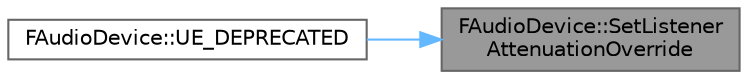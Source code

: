 digraph "FAudioDevice::SetListenerAttenuationOverride"
{
 // INTERACTIVE_SVG=YES
 // LATEX_PDF_SIZE
  bgcolor="transparent";
  edge [fontname=Helvetica,fontsize=10,labelfontname=Helvetica,labelfontsize=10];
  node [fontname=Helvetica,fontsize=10,shape=box,height=0.2,width=0.4];
  rankdir="RL";
  Node1 [id="Node000001",label="FAudioDevice::SetListener\lAttenuationOverride",height=0.2,width=0.4,color="gray40", fillcolor="grey60", style="filled", fontcolor="black",tooltip="Sets an override position for the specified listener to do attenuation calculations."];
  Node1 -> Node2 [id="edge1_Node000001_Node000002",dir="back",color="steelblue1",style="solid",tooltip=" "];
  Node2 [id="Node000002",label="FAudioDevice::UE_DEPRECATED",height=0.2,width=0.4,color="grey40", fillcolor="white", style="filled",URL="$d7/db1/classFAudioDevice.html#aaf21c581e49be823ff5837bb5c7e9591",tooltip="Sets an override for the listener to do attenuation calculations."];
}
